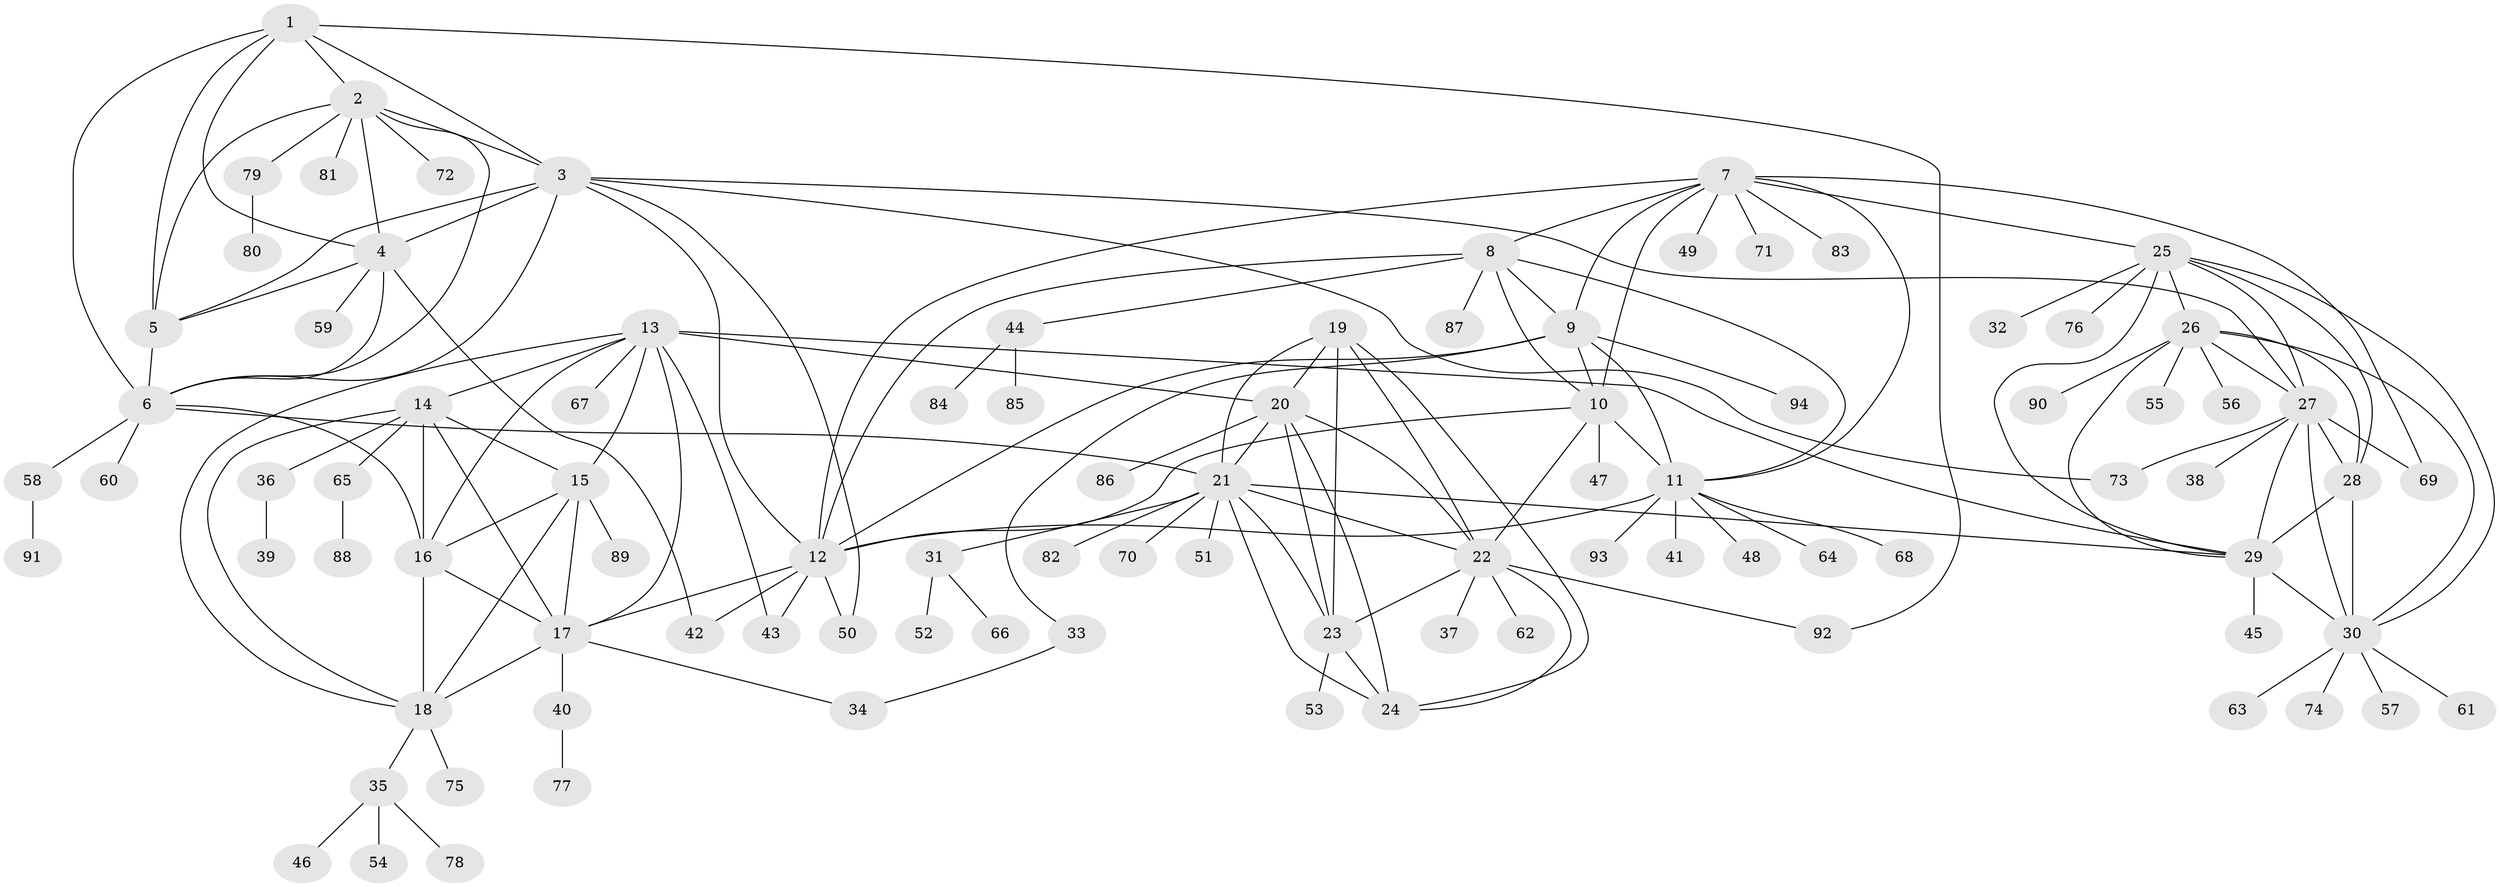 // original degree distribution, {7: 0.022388059701492536, 9: 0.029850746268656716, 10: 0.04477611940298507, 8: 0.05970149253731343, 6: 0.029850746268656716, 11: 0.022388059701492536, 12: 0.007462686567164179, 13: 0.007462686567164179, 1: 0.6268656716417911, 4: 0.014925373134328358, 3: 0.022388059701492536, 2: 0.11194029850746269}
// Generated by graph-tools (version 1.1) at 2025/52/03/04/25 22:52:26]
// undirected, 94 vertices, 156 edges
graph export_dot {
  node [color=gray90,style=filled];
  1;
  2;
  3;
  4;
  5;
  6;
  7;
  8;
  9;
  10;
  11;
  12;
  13;
  14;
  15;
  16;
  17;
  18;
  19;
  20;
  21;
  22;
  23;
  24;
  25;
  26;
  27;
  28;
  29;
  30;
  31;
  32;
  33;
  34;
  35;
  36;
  37;
  38;
  39;
  40;
  41;
  42;
  43;
  44;
  45;
  46;
  47;
  48;
  49;
  50;
  51;
  52;
  53;
  54;
  55;
  56;
  57;
  58;
  59;
  60;
  61;
  62;
  63;
  64;
  65;
  66;
  67;
  68;
  69;
  70;
  71;
  72;
  73;
  74;
  75;
  76;
  77;
  78;
  79;
  80;
  81;
  82;
  83;
  84;
  85;
  86;
  87;
  88;
  89;
  90;
  91;
  92;
  93;
  94;
  1 -- 2 [weight=1.0];
  1 -- 3 [weight=1.0];
  1 -- 4 [weight=1.0];
  1 -- 5 [weight=1.0];
  1 -- 6 [weight=1.0];
  1 -- 92 [weight=1.0];
  2 -- 3 [weight=1.0];
  2 -- 4 [weight=1.0];
  2 -- 5 [weight=1.0];
  2 -- 6 [weight=1.0];
  2 -- 72 [weight=1.0];
  2 -- 79 [weight=1.0];
  2 -- 81 [weight=1.0];
  3 -- 4 [weight=1.0];
  3 -- 5 [weight=1.0];
  3 -- 6 [weight=1.0];
  3 -- 12 [weight=1.0];
  3 -- 27 [weight=1.0];
  3 -- 50 [weight=1.0];
  3 -- 73 [weight=1.0];
  4 -- 5 [weight=1.0];
  4 -- 6 [weight=1.0];
  4 -- 42 [weight=1.0];
  4 -- 59 [weight=1.0];
  5 -- 6 [weight=1.0];
  6 -- 16 [weight=1.0];
  6 -- 21 [weight=1.0];
  6 -- 58 [weight=1.0];
  6 -- 60 [weight=1.0];
  7 -- 8 [weight=1.0];
  7 -- 9 [weight=1.0];
  7 -- 10 [weight=1.0];
  7 -- 11 [weight=1.0];
  7 -- 12 [weight=1.0];
  7 -- 25 [weight=1.0];
  7 -- 49 [weight=1.0];
  7 -- 69 [weight=1.0];
  7 -- 71 [weight=1.0];
  7 -- 83 [weight=1.0];
  8 -- 9 [weight=1.0];
  8 -- 10 [weight=1.0];
  8 -- 11 [weight=1.0];
  8 -- 12 [weight=1.0];
  8 -- 44 [weight=1.0];
  8 -- 87 [weight=1.0];
  9 -- 10 [weight=1.0];
  9 -- 11 [weight=1.0];
  9 -- 12 [weight=1.0];
  9 -- 33 [weight=1.0];
  9 -- 94 [weight=1.0];
  10 -- 11 [weight=1.0];
  10 -- 12 [weight=1.0];
  10 -- 22 [weight=1.0];
  10 -- 47 [weight=1.0];
  11 -- 12 [weight=1.0];
  11 -- 41 [weight=1.0];
  11 -- 48 [weight=1.0];
  11 -- 64 [weight=1.0];
  11 -- 68 [weight=1.0];
  11 -- 93 [weight=1.0];
  12 -- 17 [weight=1.0];
  12 -- 42 [weight=1.0];
  12 -- 43 [weight=1.0];
  12 -- 50 [weight=1.0];
  13 -- 14 [weight=1.0];
  13 -- 15 [weight=1.0];
  13 -- 16 [weight=1.0];
  13 -- 17 [weight=1.0];
  13 -- 18 [weight=1.0];
  13 -- 20 [weight=1.0];
  13 -- 29 [weight=2.0];
  13 -- 43 [weight=1.0];
  13 -- 67 [weight=1.0];
  14 -- 15 [weight=1.0];
  14 -- 16 [weight=1.0];
  14 -- 17 [weight=1.0];
  14 -- 18 [weight=1.0];
  14 -- 36 [weight=1.0];
  14 -- 65 [weight=1.0];
  15 -- 16 [weight=1.0];
  15 -- 17 [weight=1.0];
  15 -- 18 [weight=1.0];
  15 -- 89 [weight=1.0];
  16 -- 17 [weight=1.0];
  16 -- 18 [weight=1.0];
  17 -- 18 [weight=1.0];
  17 -- 34 [weight=1.0];
  17 -- 40 [weight=1.0];
  18 -- 35 [weight=1.0];
  18 -- 75 [weight=1.0];
  19 -- 20 [weight=1.0];
  19 -- 21 [weight=1.0];
  19 -- 22 [weight=1.0];
  19 -- 23 [weight=1.0];
  19 -- 24 [weight=1.0];
  20 -- 21 [weight=1.0];
  20 -- 22 [weight=1.0];
  20 -- 23 [weight=1.0];
  20 -- 24 [weight=1.0];
  20 -- 86 [weight=1.0];
  21 -- 22 [weight=1.0];
  21 -- 23 [weight=1.0];
  21 -- 24 [weight=1.0];
  21 -- 29 [weight=1.0];
  21 -- 31 [weight=1.0];
  21 -- 51 [weight=1.0];
  21 -- 70 [weight=1.0];
  21 -- 82 [weight=1.0];
  22 -- 23 [weight=1.0];
  22 -- 24 [weight=1.0];
  22 -- 37 [weight=1.0];
  22 -- 62 [weight=1.0];
  22 -- 92 [weight=1.0];
  23 -- 24 [weight=2.0];
  23 -- 53 [weight=1.0];
  25 -- 26 [weight=1.0];
  25 -- 27 [weight=1.0];
  25 -- 28 [weight=1.0];
  25 -- 29 [weight=1.0];
  25 -- 30 [weight=1.0];
  25 -- 32 [weight=1.0];
  25 -- 76 [weight=1.0];
  26 -- 27 [weight=1.0];
  26 -- 28 [weight=1.0];
  26 -- 29 [weight=1.0];
  26 -- 30 [weight=1.0];
  26 -- 55 [weight=1.0];
  26 -- 56 [weight=1.0];
  26 -- 90 [weight=1.0];
  27 -- 28 [weight=1.0];
  27 -- 29 [weight=1.0];
  27 -- 30 [weight=1.0];
  27 -- 38 [weight=1.0];
  27 -- 69 [weight=1.0];
  27 -- 73 [weight=1.0];
  28 -- 29 [weight=8.0];
  28 -- 30 [weight=1.0];
  29 -- 30 [weight=1.0];
  29 -- 45 [weight=1.0];
  30 -- 57 [weight=1.0];
  30 -- 61 [weight=1.0];
  30 -- 63 [weight=1.0];
  30 -- 74 [weight=1.0];
  31 -- 52 [weight=1.0];
  31 -- 66 [weight=1.0];
  33 -- 34 [weight=1.0];
  35 -- 46 [weight=1.0];
  35 -- 54 [weight=1.0];
  35 -- 78 [weight=1.0];
  36 -- 39 [weight=1.0];
  40 -- 77 [weight=1.0];
  44 -- 84 [weight=1.0];
  44 -- 85 [weight=1.0];
  58 -- 91 [weight=1.0];
  65 -- 88 [weight=1.0];
  79 -- 80 [weight=1.0];
}
